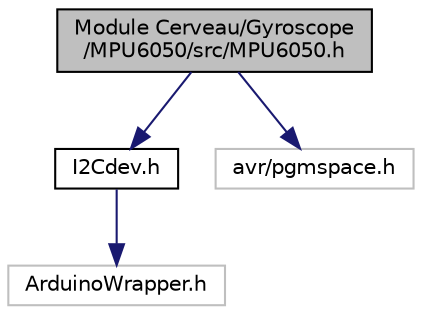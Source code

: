 digraph "Module Cerveau/Gyroscope/MPU6050/src/MPU6050.h"
{
  edge [fontname="Helvetica",fontsize="10",labelfontname="Helvetica",labelfontsize="10"];
  node [fontname="Helvetica",fontsize="10",shape=record];
  Node1 [label="Module Cerveau/Gyroscope\l/MPU6050/src/MPU6050.h",height=0.2,width=0.4,color="black", fillcolor="grey75", style="filled" fontcolor="black"];
  Node1 -> Node2 [color="midnightblue",fontsize="10",style="solid",fontname="Helvetica"];
  Node2 [label="I2Cdev.h",height=0.2,width=0.4,color="black", fillcolor="white", style="filled",URL="$_gyroscope_2_m_p_u6050_2src_2_i2_cdev_8h.html"];
  Node2 -> Node3 [color="midnightblue",fontsize="10",style="solid",fontname="Helvetica"];
  Node3 [label="ArduinoWrapper.h",height=0.2,width=0.4,color="grey75", fillcolor="white", style="filled"];
  Node1 -> Node4 [color="midnightblue",fontsize="10",style="solid",fontname="Helvetica"];
  Node4 [label="avr/pgmspace.h",height=0.2,width=0.4,color="grey75", fillcolor="white", style="filled"];
}
